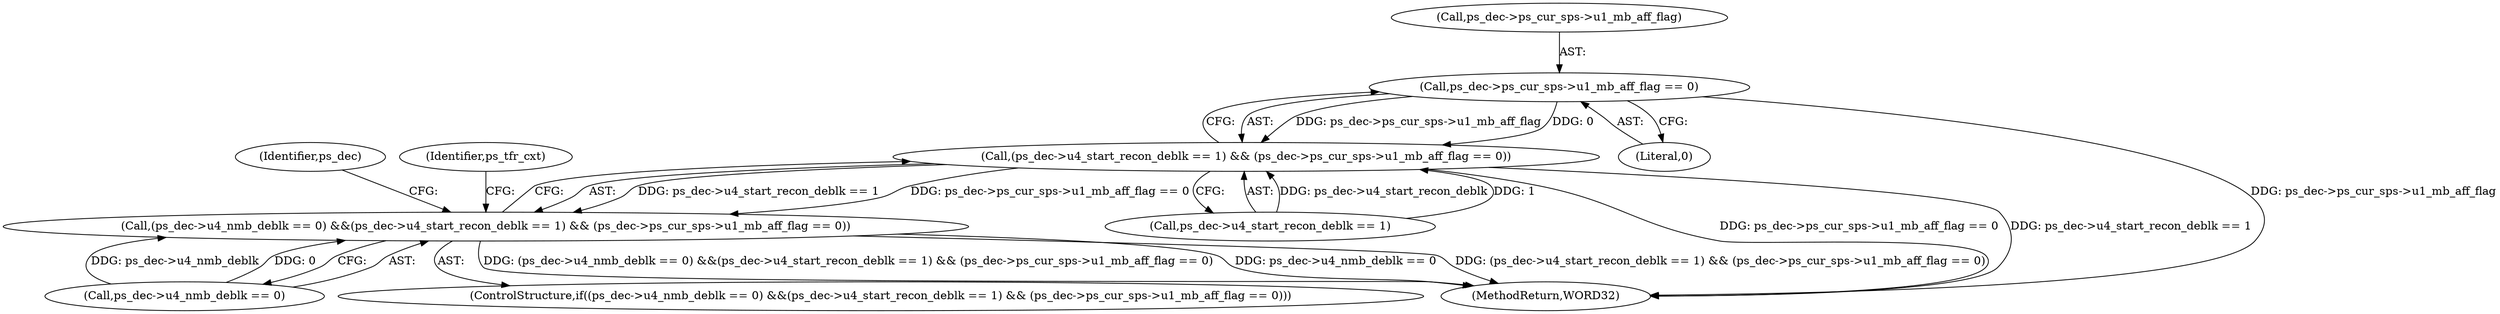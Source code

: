 digraph "0_Android_494561291a503840f385fbcd11d9bc5f4dc502b8@pointer" {
"1001644" [label="(Call,ps_dec->ps_cur_sps->u1_mb_aff_flag == 0)"];
"1001638" [label="(Call,(ps_dec->u4_start_recon_deblk == 1) && (ps_dec->ps_cur_sps->u1_mb_aff_flag == 0))"];
"1001632" [label="(Call,(ps_dec->u4_nmb_deblk == 0) &&(ps_dec->u4_start_recon_deblk == 1) && (ps_dec->ps_cur_sps->u1_mb_aff_flag == 0))"];
"1001639" [label="(Call,ps_dec->u4_start_recon_deblk == 1)"];
"1001638" [label="(Call,(ps_dec->u4_start_recon_deblk == 1) && (ps_dec->ps_cur_sps->u1_mb_aff_flag == 0))"];
"1001657" [label="(Identifier,ps_tfr_cxt)"];
"1001631" [label="(ControlStructure,if((ps_dec->u4_nmb_deblk == 0) &&(ps_dec->u4_start_recon_deblk == 1) && (ps_dec->ps_cur_sps->u1_mb_aff_flag == 0)))"];
"1001632" [label="(Call,(ps_dec->u4_nmb_deblk == 0) &&(ps_dec->u4_start_recon_deblk == 1) && (ps_dec->ps_cur_sps->u1_mb_aff_flag == 0))"];
"1001720" [label="(Identifier,ps_dec)"];
"1001650" [label="(Literal,0)"];
"1002226" [label="(MethodReturn,WORD32)"];
"1001645" [label="(Call,ps_dec->ps_cur_sps->u1_mb_aff_flag)"];
"1001644" [label="(Call,ps_dec->ps_cur_sps->u1_mb_aff_flag == 0)"];
"1001633" [label="(Call,ps_dec->u4_nmb_deblk == 0)"];
"1001644" -> "1001638"  [label="AST: "];
"1001644" -> "1001650"  [label="CFG: "];
"1001645" -> "1001644"  [label="AST: "];
"1001650" -> "1001644"  [label="AST: "];
"1001638" -> "1001644"  [label="CFG: "];
"1001644" -> "1002226"  [label="DDG: ps_dec->ps_cur_sps->u1_mb_aff_flag"];
"1001644" -> "1001638"  [label="DDG: ps_dec->ps_cur_sps->u1_mb_aff_flag"];
"1001644" -> "1001638"  [label="DDG: 0"];
"1001638" -> "1001632"  [label="AST: "];
"1001638" -> "1001639"  [label="CFG: "];
"1001639" -> "1001638"  [label="AST: "];
"1001632" -> "1001638"  [label="CFG: "];
"1001638" -> "1002226"  [label="DDG: ps_dec->ps_cur_sps->u1_mb_aff_flag == 0"];
"1001638" -> "1002226"  [label="DDG: ps_dec->u4_start_recon_deblk == 1"];
"1001638" -> "1001632"  [label="DDG: ps_dec->u4_start_recon_deblk == 1"];
"1001638" -> "1001632"  [label="DDG: ps_dec->ps_cur_sps->u1_mb_aff_flag == 0"];
"1001639" -> "1001638"  [label="DDG: ps_dec->u4_start_recon_deblk"];
"1001639" -> "1001638"  [label="DDG: 1"];
"1001632" -> "1001631"  [label="AST: "];
"1001632" -> "1001633"  [label="CFG: "];
"1001633" -> "1001632"  [label="AST: "];
"1001657" -> "1001632"  [label="CFG: "];
"1001720" -> "1001632"  [label="CFG: "];
"1001632" -> "1002226"  [label="DDG: ps_dec->u4_nmb_deblk == 0"];
"1001632" -> "1002226"  [label="DDG: (ps_dec->u4_start_recon_deblk == 1) && (ps_dec->ps_cur_sps->u1_mb_aff_flag == 0)"];
"1001632" -> "1002226"  [label="DDG: (ps_dec->u4_nmb_deblk == 0) &&(ps_dec->u4_start_recon_deblk == 1) && (ps_dec->ps_cur_sps->u1_mb_aff_flag == 0)"];
"1001633" -> "1001632"  [label="DDG: ps_dec->u4_nmb_deblk"];
"1001633" -> "1001632"  [label="DDG: 0"];
}
